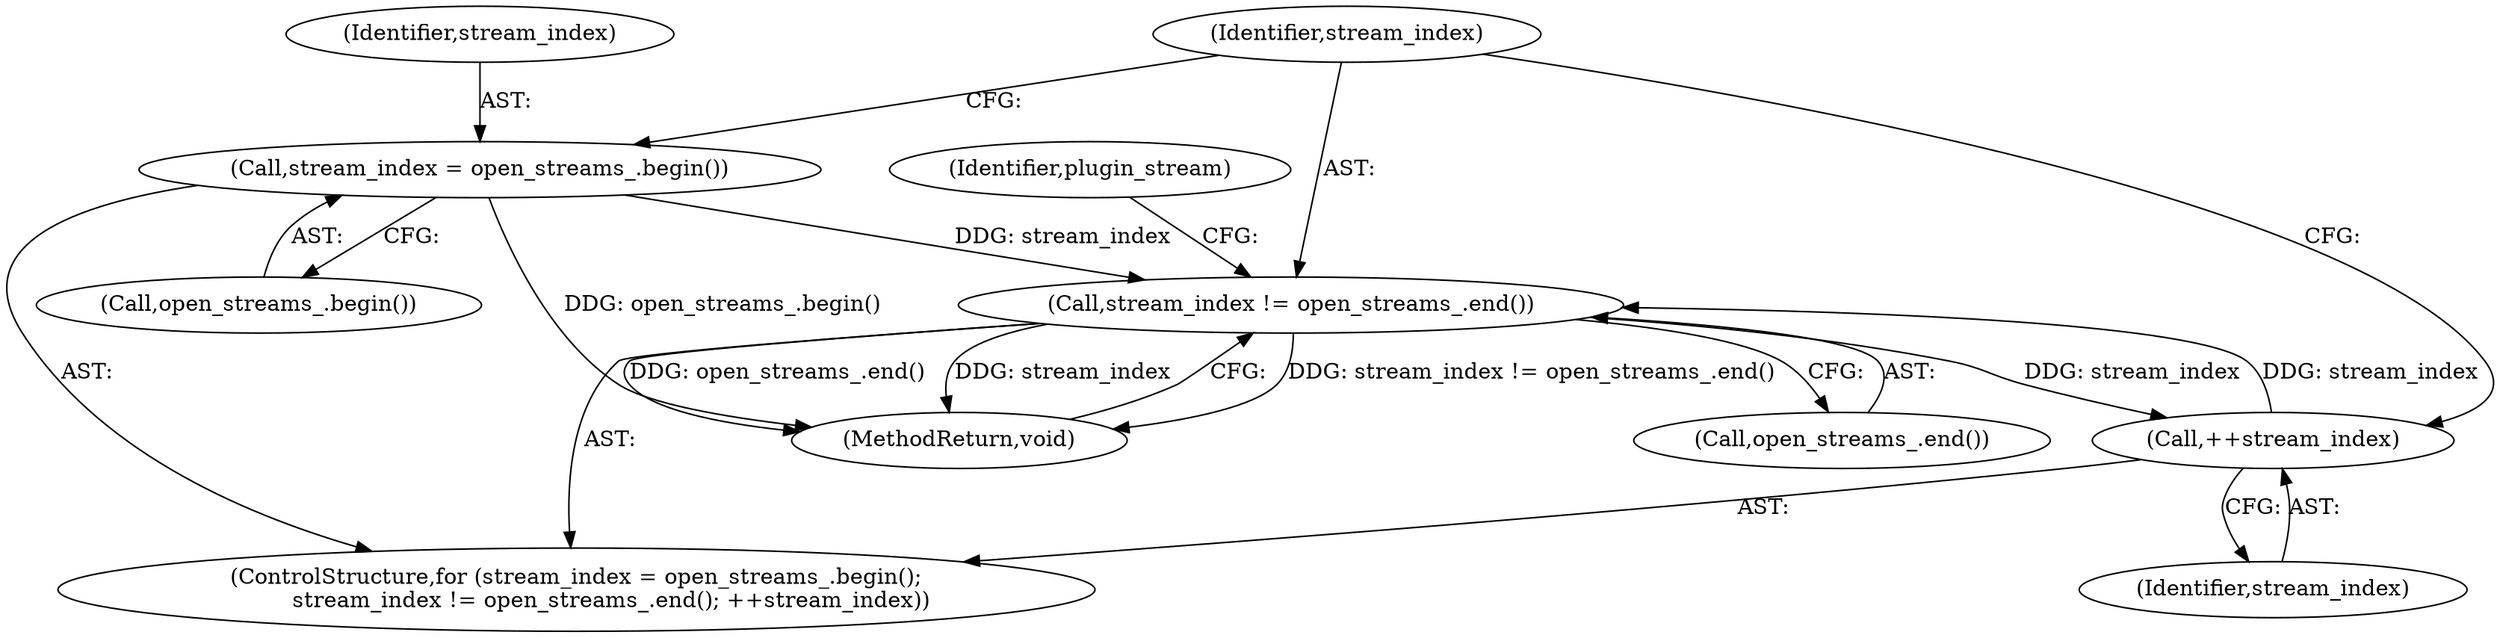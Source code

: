 digraph "0_Chrome_ea3d1d84be3d6f97bf50e76511c9e26af6895533_31@API" {
"1000160" [label="(Call,stream_index != open_streams_.end())"];
"1000163" [label="(Call,++stream_index)"];
"1000160" [label="(Call,stream_index != open_streams_.end())"];
"1000157" [label="(Call,stream_index = open_streams_.begin())"];
"1000157" [label="(Call,stream_index = open_streams_.begin())"];
"1000158" [label="(Identifier,stream_index)"];
"1000168" [label="(Identifier,plugin_stream)"];
"1000160" [label="(Call,stream_index != open_streams_.end())"];
"1000161" [label="(Identifier,stream_index)"];
"1000156" [label="(ControlStructure,for (stream_index = open_streams_.begin();\n          stream_index != open_streams_.end(); ++stream_index))"];
"1000164" [label="(Identifier,stream_index)"];
"1000159" [label="(Call,open_streams_.begin())"];
"1000163" [label="(Call,++stream_index)"];
"1000162" [label="(Call,open_streams_.end())"];
"1000191" [label="(MethodReturn,void)"];
"1000160" -> "1000156"  [label="AST: "];
"1000160" -> "1000162"  [label="CFG: "];
"1000161" -> "1000160"  [label="AST: "];
"1000162" -> "1000160"  [label="AST: "];
"1000168" -> "1000160"  [label="CFG: "];
"1000191" -> "1000160"  [label="CFG: "];
"1000160" -> "1000191"  [label="DDG: stream_index != open_streams_.end()"];
"1000160" -> "1000191"  [label="DDG: open_streams_.end()"];
"1000160" -> "1000191"  [label="DDG: stream_index"];
"1000163" -> "1000160"  [label="DDG: stream_index"];
"1000157" -> "1000160"  [label="DDG: stream_index"];
"1000160" -> "1000163"  [label="DDG: stream_index"];
"1000163" -> "1000156"  [label="AST: "];
"1000163" -> "1000164"  [label="CFG: "];
"1000164" -> "1000163"  [label="AST: "];
"1000161" -> "1000163"  [label="CFG: "];
"1000157" -> "1000156"  [label="AST: "];
"1000157" -> "1000159"  [label="CFG: "];
"1000158" -> "1000157"  [label="AST: "];
"1000159" -> "1000157"  [label="AST: "];
"1000161" -> "1000157"  [label="CFG: "];
"1000157" -> "1000191"  [label="DDG: open_streams_.begin()"];
}
